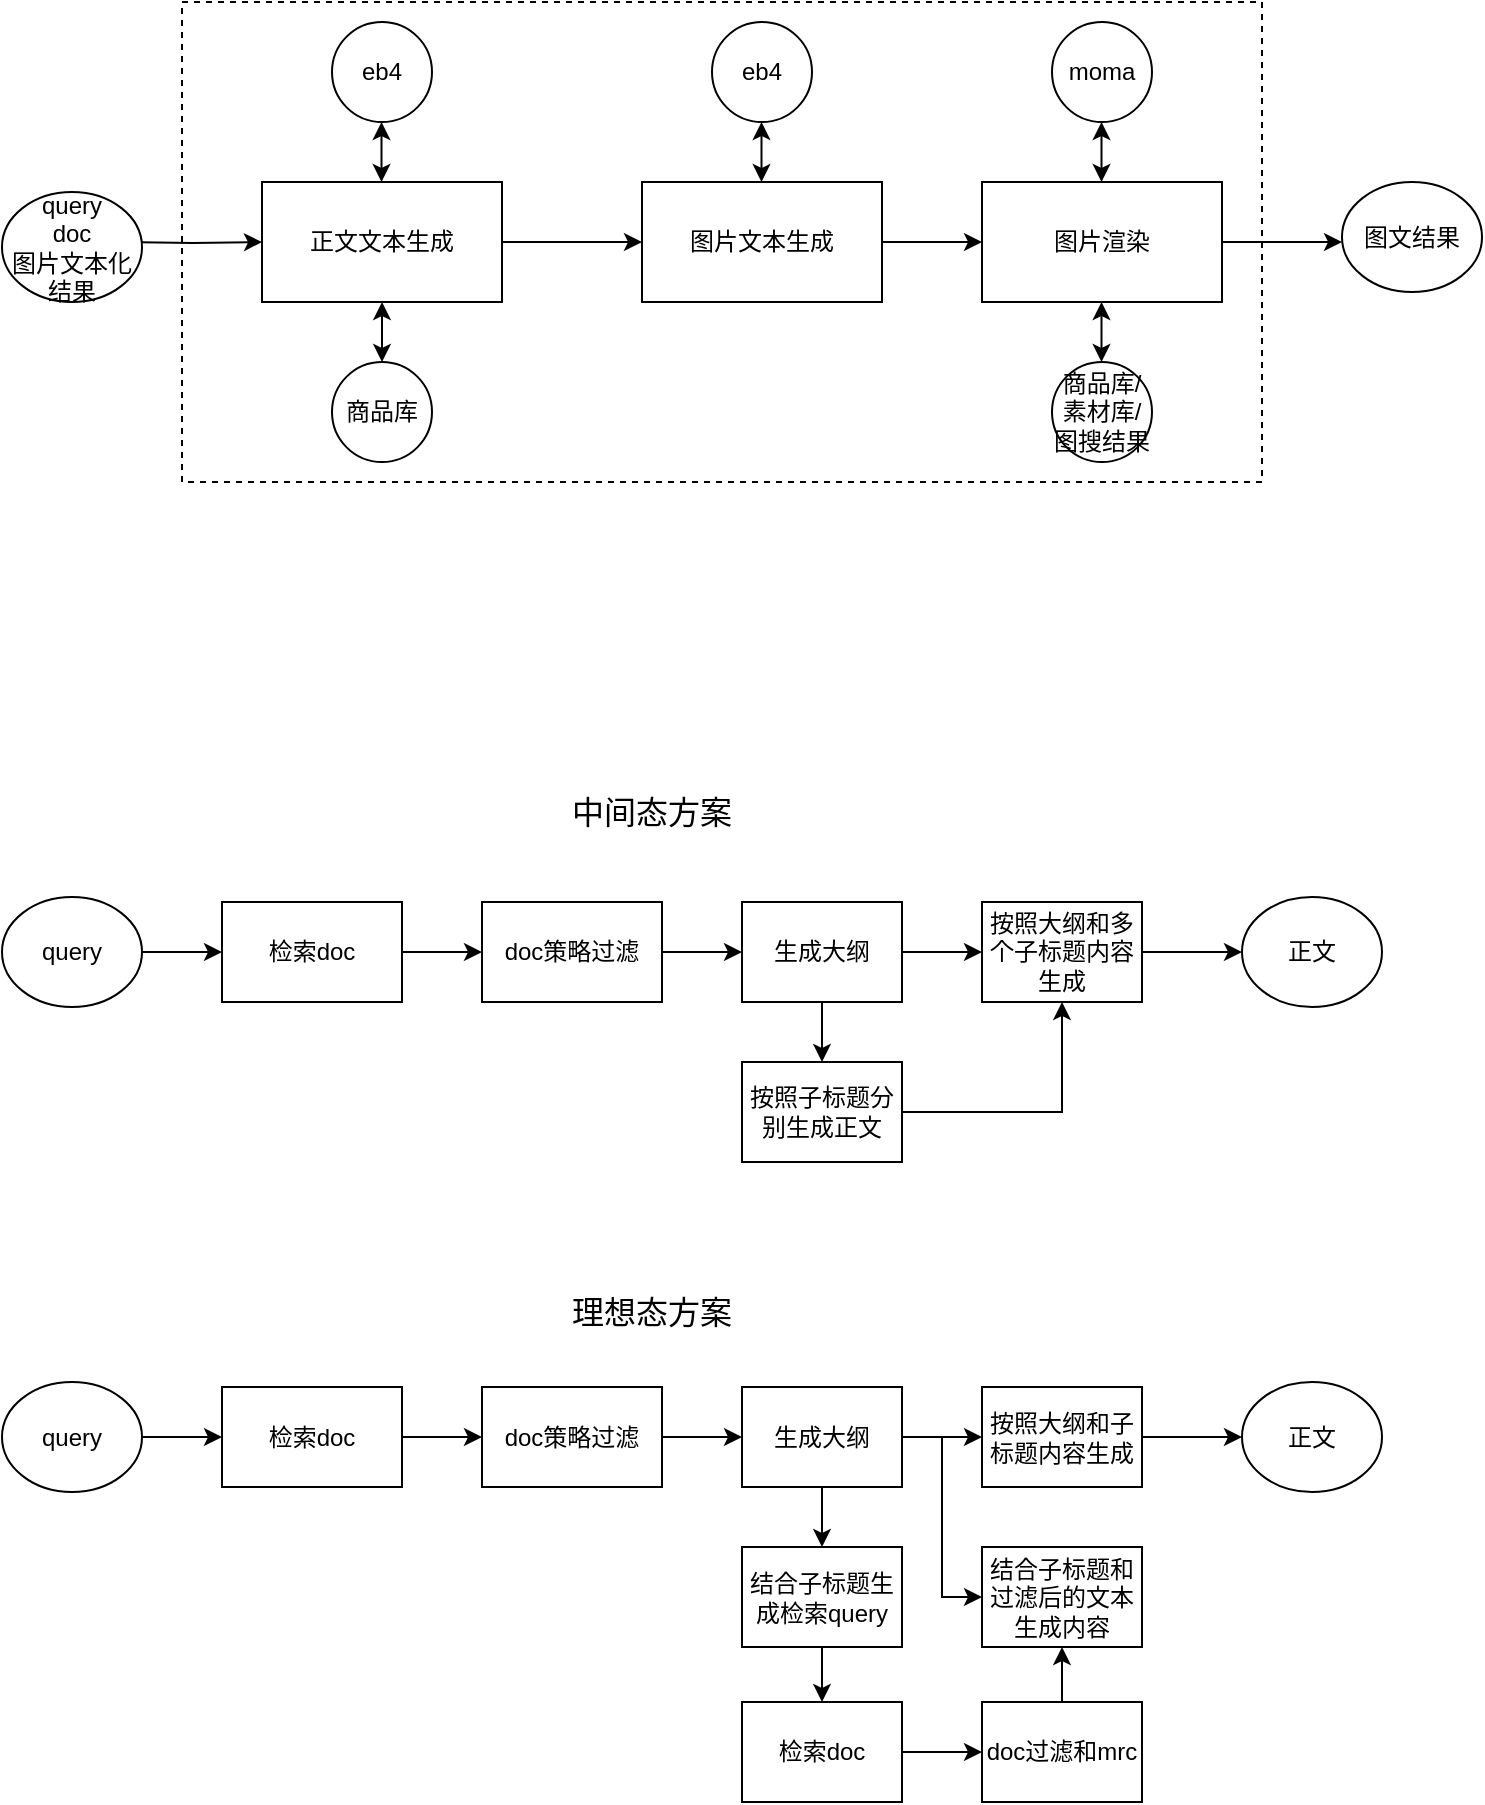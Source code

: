 <mxfile version="24.0.7" type="github">
  <diagram name="第 1 页" id="sWyoC19I4RydiqZFY0lz">
    <mxGraphModel dx="1060" dy="621" grid="1" gridSize="10" guides="1" tooltips="1" connect="1" arrows="1" fold="1" page="1" pageScale="1" pageWidth="1654" pageHeight="2336" math="0" shadow="0">
      <root>
        <mxCell id="0" />
        <mxCell id="1" parent="0" />
        <mxCell id="mlmCI0FPLl2TW3I2DfcZ-27" value="" style="rounded=0;whiteSpace=wrap;html=1;dashed=1;" parent="1" vertex="1">
          <mxGeometry x="400" y="230" width="540" height="240" as="geometry" />
        </mxCell>
        <mxCell id="mlmCI0FPLl2TW3I2DfcZ-1" value="商品库" style="ellipse;whiteSpace=wrap;html=1;aspect=fixed;" parent="1" vertex="1">
          <mxGeometry x="475" y="410" width="50" height="50" as="geometry" />
        </mxCell>
        <mxCell id="mlmCI0FPLl2TW3I2DfcZ-4" value="" style="edgeStyle=orthogonalEdgeStyle;rounded=0;orthogonalLoop=1;jettySize=auto;html=1;" parent="1" target="mlmCI0FPLl2TW3I2DfcZ-3" edge="1">
          <mxGeometry relative="1" as="geometry">
            <mxPoint x="370" y="350" as="sourcePoint" />
          </mxGeometry>
        </mxCell>
        <mxCell id="mlmCI0FPLl2TW3I2DfcZ-7" value="" style="edgeStyle=orthogonalEdgeStyle;rounded=0;orthogonalLoop=1;jettySize=auto;html=1;" parent="1" source="mlmCI0FPLl2TW3I2DfcZ-3" target="mlmCI0FPLl2TW3I2DfcZ-5" edge="1">
          <mxGeometry relative="1" as="geometry" />
        </mxCell>
        <mxCell id="mlmCI0FPLl2TW3I2DfcZ-3" value="正文文本生成" style="rounded=0;whiteSpace=wrap;html=1;" parent="1" vertex="1">
          <mxGeometry x="440" y="320" width="120" height="60" as="geometry" />
        </mxCell>
        <mxCell id="mlmCI0FPLl2TW3I2DfcZ-8" value="" style="edgeStyle=orthogonalEdgeStyle;rounded=0;orthogonalLoop=1;jettySize=auto;html=1;" parent="1" source="mlmCI0FPLl2TW3I2DfcZ-5" target="mlmCI0FPLl2TW3I2DfcZ-6" edge="1">
          <mxGeometry relative="1" as="geometry" />
        </mxCell>
        <mxCell id="mlmCI0FPLl2TW3I2DfcZ-5" value="图片文本生成" style="rounded=0;whiteSpace=wrap;html=1;" parent="1" vertex="1">
          <mxGeometry x="630" y="320" width="120" height="60" as="geometry" />
        </mxCell>
        <mxCell id="mlmCI0FPLl2TW3I2DfcZ-22" value="" style="edgeStyle=orthogonalEdgeStyle;rounded=0;orthogonalLoop=1;jettySize=auto;html=1;" parent="1" source="mlmCI0FPLl2TW3I2DfcZ-6" edge="1">
          <mxGeometry relative="1" as="geometry">
            <mxPoint x="980" y="350" as="targetPoint" />
          </mxGeometry>
        </mxCell>
        <mxCell id="mlmCI0FPLl2TW3I2DfcZ-6" value="图片渲染" style="rounded=0;whiteSpace=wrap;html=1;" parent="1" vertex="1">
          <mxGeometry x="800" y="320" width="120" height="60" as="geometry" />
        </mxCell>
        <mxCell id="mlmCI0FPLl2TW3I2DfcZ-9" value="eb4" style="ellipse;whiteSpace=wrap;html=1;aspect=fixed;" parent="1" vertex="1">
          <mxGeometry x="475" y="240" width="50" height="50" as="geometry" />
        </mxCell>
        <mxCell id="mlmCI0FPLl2TW3I2DfcZ-11" value="eb4" style="ellipse;whiteSpace=wrap;html=1;aspect=fixed;" parent="1" vertex="1">
          <mxGeometry x="665" y="240" width="50" height="50" as="geometry" />
        </mxCell>
        <mxCell id="mlmCI0FPLl2TW3I2DfcZ-12" value="moma" style="ellipse;whiteSpace=wrap;html=1;aspect=fixed;" parent="1" vertex="1">
          <mxGeometry x="835" y="240" width="50" height="50" as="geometry" />
        </mxCell>
        <mxCell id="mlmCI0FPLl2TW3I2DfcZ-14" value="商品库/素材库/&lt;br&gt;图搜结果" style="ellipse;whiteSpace=wrap;html=1;aspect=fixed;" parent="1" vertex="1">
          <mxGeometry x="835" y="410" width="50" height="50" as="geometry" />
        </mxCell>
        <mxCell id="mlmCI0FPLl2TW3I2DfcZ-16" value="" style="endArrow=classic;startArrow=classic;html=1;rounded=0;entryX=0.5;entryY=1;entryDx=0;entryDy=0;exitX=0.5;exitY=0;exitDx=0;exitDy=0;" parent="1" source="mlmCI0FPLl2TW3I2DfcZ-1" target="mlmCI0FPLl2TW3I2DfcZ-3" edge="1">
          <mxGeometry width="50" height="50" relative="1" as="geometry">
            <mxPoint x="700" y="430" as="sourcePoint" />
            <mxPoint x="750" y="380" as="targetPoint" />
          </mxGeometry>
        </mxCell>
        <mxCell id="mlmCI0FPLl2TW3I2DfcZ-17" value="" style="endArrow=classic;startArrow=classic;html=1;rounded=0;entryX=0.5;entryY=1;entryDx=0;entryDy=0;exitX=0.5;exitY=0;exitDx=0;exitDy=0;" parent="1" edge="1">
          <mxGeometry width="50" height="50" relative="1" as="geometry">
            <mxPoint x="499.75" y="320" as="sourcePoint" />
            <mxPoint x="499.75" y="290" as="targetPoint" />
          </mxGeometry>
        </mxCell>
        <mxCell id="mlmCI0FPLl2TW3I2DfcZ-18" value="" style="endArrow=classic;startArrow=classic;html=1;rounded=0;entryX=0.5;entryY=1;entryDx=0;entryDy=0;exitX=0.5;exitY=0;exitDx=0;exitDy=0;" parent="1" edge="1">
          <mxGeometry width="50" height="50" relative="1" as="geometry">
            <mxPoint x="689.75" y="320" as="sourcePoint" />
            <mxPoint x="689.75" y="290" as="targetPoint" />
          </mxGeometry>
        </mxCell>
        <mxCell id="mlmCI0FPLl2TW3I2DfcZ-19" value="" style="endArrow=classic;startArrow=classic;html=1;rounded=0;entryX=0.5;entryY=1;entryDx=0;entryDy=0;exitX=0.5;exitY=0;exitDx=0;exitDy=0;" parent="1" edge="1">
          <mxGeometry width="50" height="50" relative="1" as="geometry">
            <mxPoint x="859.75" y="320" as="sourcePoint" />
            <mxPoint x="859.75" y="290" as="targetPoint" />
          </mxGeometry>
        </mxCell>
        <mxCell id="mlmCI0FPLl2TW3I2DfcZ-20" value="" style="endArrow=classic;startArrow=classic;html=1;rounded=0;entryX=0.5;entryY=1;entryDx=0;entryDy=0;exitX=0.5;exitY=0;exitDx=0;exitDy=0;" parent="1" edge="1">
          <mxGeometry width="50" height="50" relative="1" as="geometry">
            <mxPoint x="859.75" y="410" as="sourcePoint" />
            <mxPoint x="859.75" y="380" as="targetPoint" />
          </mxGeometry>
        </mxCell>
        <mxCell id="mlmCI0FPLl2TW3I2DfcZ-23" value="query&lt;br&gt;doc&lt;br&gt;图片文本化结果" style="ellipse;whiteSpace=wrap;html=1;" parent="1" vertex="1">
          <mxGeometry x="310" y="325" width="70" height="55" as="geometry" />
        </mxCell>
        <mxCell id="mlmCI0FPLl2TW3I2DfcZ-24" value="图文结果" style="ellipse;whiteSpace=wrap;html=1;" parent="1" vertex="1">
          <mxGeometry x="980" y="320" width="70" height="55" as="geometry" />
        </mxCell>
        <mxCell id="qne7D24VlyjvxlRwsbEC-5" value="" style="edgeStyle=orthogonalEdgeStyle;rounded=0;orthogonalLoop=1;jettySize=auto;html=1;" edge="1" parent="1" source="qne7D24VlyjvxlRwsbEC-1" target="qne7D24VlyjvxlRwsbEC-3">
          <mxGeometry relative="1" as="geometry" />
        </mxCell>
        <mxCell id="qne7D24VlyjvxlRwsbEC-1" value="query" style="ellipse;whiteSpace=wrap;html=1;" vertex="1" parent="1">
          <mxGeometry x="310" y="677.5" width="70" height="55" as="geometry" />
        </mxCell>
        <mxCell id="qne7D24VlyjvxlRwsbEC-7" value="" style="edgeStyle=orthogonalEdgeStyle;rounded=0;orthogonalLoop=1;jettySize=auto;html=1;" edge="1" parent="1" source="qne7D24VlyjvxlRwsbEC-3" target="qne7D24VlyjvxlRwsbEC-6">
          <mxGeometry relative="1" as="geometry" />
        </mxCell>
        <mxCell id="qne7D24VlyjvxlRwsbEC-3" value="检索doc" style="rounded=0;whiteSpace=wrap;html=1;" vertex="1" parent="1">
          <mxGeometry x="420" y="680" width="90" height="50" as="geometry" />
        </mxCell>
        <mxCell id="qne7D24VlyjvxlRwsbEC-9" value="" style="edgeStyle=orthogonalEdgeStyle;rounded=0;orthogonalLoop=1;jettySize=auto;html=1;" edge="1" parent="1" source="qne7D24VlyjvxlRwsbEC-6" target="qne7D24VlyjvxlRwsbEC-8">
          <mxGeometry relative="1" as="geometry" />
        </mxCell>
        <mxCell id="qne7D24VlyjvxlRwsbEC-6" value="doc策略过滤" style="rounded=0;whiteSpace=wrap;html=1;" vertex="1" parent="1">
          <mxGeometry x="550" y="680" width="90" height="50" as="geometry" />
        </mxCell>
        <mxCell id="qne7D24VlyjvxlRwsbEC-11" value="" style="edgeStyle=orthogonalEdgeStyle;rounded=0;orthogonalLoop=1;jettySize=auto;html=1;" edge="1" parent="1" source="qne7D24VlyjvxlRwsbEC-8" target="qne7D24VlyjvxlRwsbEC-10">
          <mxGeometry relative="1" as="geometry" />
        </mxCell>
        <mxCell id="qne7D24VlyjvxlRwsbEC-14" value="" style="edgeStyle=orthogonalEdgeStyle;rounded=0;orthogonalLoop=1;jettySize=auto;html=1;" edge="1" parent="1" source="qne7D24VlyjvxlRwsbEC-8" target="qne7D24VlyjvxlRwsbEC-12">
          <mxGeometry relative="1" as="geometry" />
        </mxCell>
        <mxCell id="qne7D24VlyjvxlRwsbEC-8" value="生成大纲" style="rounded=0;whiteSpace=wrap;html=1;" vertex="1" parent="1">
          <mxGeometry x="680" y="680" width="80" height="50" as="geometry" />
        </mxCell>
        <mxCell id="qne7D24VlyjvxlRwsbEC-13" style="edgeStyle=orthogonalEdgeStyle;rounded=0;orthogonalLoop=1;jettySize=auto;html=1;" edge="1" parent="1" source="qne7D24VlyjvxlRwsbEC-10" target="qne7D24VlyjvxlRwsbEC-12">
          <mxGeometry relative="1" as="geometry" />
        </mxCell>
        <mxCell id="qne7D24VlyjvxlRwsbEC-10" value="按照子标题分别生成正文" style="rounded=0;whiteSpace=wrap;html=1;" vertex="1" parent="1">
          <mxGeometry x="680" y="760" width="80" height="50" as="geometry" />
        </mxCell>
        <mxCell id="qne7D24VlyjvxlRwsbEC-16" value="" style="edgeStyle=orthogonalEdgeStyle;rounded=0;orthogonalLoop=1;jettySize=auto;html=1;" edge="1" parent="1" source="qne7D24VlyjvxlRwsbEC-12" target="qne7D24VlyjvxlRwsbEC-15">
          <mxGeometry relative="1" as="geometry" />
        </mxCell>
        <mxCell id="qne7D24VlyjvxlRwsbEC-12" value="按照大纲和多个子标题内容生成" style="rounded=0;whiteSpace=wrap;html=1;" vertex="1" parent="1">
          <mxGeometry x="800" y="680" width="80" height="50" as="geometry" />
        </mxCell>
        <mxCell id="qne7D24VlyjvxlRwsbEC-15" value="正文" style="ellipse;whiteSpace=wrap;html=1;" vertex="1" parent="1">
          <mxGeometry x="930" y="677.5" width="70" height="55" as="geometry" />
        </mxCell>
        <mxCell id="qne7D24VlyjvxlRwsbEC-17" value="&lt;font style=&quot;font-size: 16px;&quot;&gt;中间态方案&lt;/font&gt;" style="text;html=1;align=center;verticalAlign=middle;whiteSpace=wrap;rounded=0;" vertex="1" parent="1">
          <mxGeometry x="580" y="620" width="110" height="30" as="geometry" />
        </mxCell>
        <mxCell id="qne7D24VlyjvxlRwsbEC-19" value="&lt;span style=&quot;font-size: 16px;&quot;&gt;理想态方案&lt;/span&gt;" style="text;html=1;align=center;verticalAlign=middle;whiteSpace=wrap;rounded=0;" vertex="1" parent="1">
          <mxGeometry x="580" y="870" width="110" height="30" as="geometry" />
        </mxCell>
        <mxCell id="qne7D24VlyjvxlRwsbEC-23" value="" style="edgeStyle=orthogonalEdgeStyle;rounded=0;orthogonalLoop=1;jettySize=auto;html=1;" edge="1" parent="1" source="qne7D24VlyjvxlRwsbEC-24" target="qne7D24VlyjvxlRwsbEC-26">
          <mxGeometry relative="1" as="geometry" />
        </mxCell>
        <mxCell id="qne7D24VlyjvxlRwsbEC-24" value="query" style="ellipse;whiteSpace=wrap;html=1;" vertex="1" parent="1">
          <mxGeometry x="310" y="920" width="70" height="55" as="geometry" />
        </mxCell>
        <mxCell id="qne7D24VlyjvxlRwsbEC-25" value="" style="edgeStyle=orthogonalEdgeStyle;rounded=0;orthogonalLoop=1;jettySize=auto;html=1;" edge="1" parent="1" source="qne7D24VlyjvxlRwsbEC-26" target="qne7D24VlyjvxlRwsbEC-28">
          <mxGeometry relative="1" as="geometry" />
        </mxCell>
        <mxCell id="qne7D24VlyjvxlRwsbEC-26" value="检索doc" style="rounded=0;whiteSpace=wrap;html=1;" vertex="1" parent="1">
          <mxGeometry x="420" y="922.5" width="90" height="50" as="geometry" />
        </mxCell>
        <mxCell id="qne7D24VlyjvxlRwsbEC-27" value="" style="edgeStyle=orthogonalEdgeStyle;rounded=0;orthogonalLoop=1;jettySize=auto;html=1;" edge="1" parent="1" source="qne7D24VlyjvxlRwsbEC-28" target="qne7D24VlyjvxlRwsbEC-31">
          <mxGeometry relative="1" as="geometry" />
        </mxCell>
        <mxCell id="qne7D24VlyjvxlRwsbEC-28" value="doc策略过滤" style="rounded=0;whiteSpace=wrap;html=1;" vertex="1" parent="1">
          <mxGeometry x="550" y="922.5" width="90" height="50" as="geometry" />
        </mxCell>
        <mxCell id="qne7D24VlyjvxlRwsbEC-29" value="" style="edgeStyle=orthogonalEdgeStyle;rounded=0;orthogonalLoop=1;jettySize=auto;html=1;" edge="1" parent="1" source="qne7D24VlyjvxlRwsbEC-31" target="qne7D24VlyjvxlRwsbEC-33">
          <mxGeometry relative="1" as="geometry" />
        </mxCell>
        <mxCell id="qne7D24VlyjvxlRwsbEC-30" value="" style="edgeStyle=orthogonalEdgeStyle;rounded=0;orthogonalLoop=1;jettySize=auto;html=1;" edge="1" parent="1" source="qne7D24VlyjvxlRwsbEC-31" target="qne7D24VlyjvxlRwsbEC-35">
          <mxGeometry relative="1" as="geometry" />
        </mxCell>
        <mxCell id="qne7D24VlyjvxlRwsbEC-45" style="edgeStyle=orthogonalEdgeStyle;rounded=0;orthogonalLoop=1;jettySize=auto;html=1;entryX=0;entryY=0.5;entryDx=0;entryDy=0;" edge="1" parent="1" source="qne7D24VlyjvxlRwsbEC-31" target="qne7D24VlyjvxlRwsbEC-43">
          <mxGeometry relative="1" as="geometry">
            <Array as="points">
              <mxPoint x="780" y="948" />
              <mxPoint x="780" y="1028" />
            </Array>
          </mxGeometry>
        </mxCell>
        <mxCell id="qne7D24VlyjvxlRwsbEC-31" value="生成大纲" style="rounded=0;whiteSpace=wrap;html=1;" vertex="1" parent="1">
          <mxGeometry x="680" y="922.5" width="80" height="50" as="geometry" />
        </mxCell>
        <mxCell id="qne7D24VlyjvxlRwsbEC-38" value="" style="edgeStyle=orthogonalEdgeStyle;rounded=0;orthogonalLoop=1;jettySize=auto;html=1;" edge="1" parent="1" source="qne7D24VlyjvxlRwsbEC-33" target="qne7D24VlyjvxlRwsbEC-37">
          <mxGeometry relative="1" as="geometry" />
        </mxCell>
        <mxCell id="qne7D24VlyjvxlRwsbEC-33" value="结合子标题生成检索query" style="rounded=0;whiteSpace=wrap;html=1;" vertex="1" parent="1">
          <mxGeometry x="680" y="1002.5" width="80" height="50" as="geometry" />
        </mxCell>
        <mxCell id="qne7D24VlyjvxlRwsbEC-34" value="" style="edgeStyle=orthogonalEdgeStyle;rounded=0;orthogonalLoop=1;jettySize=auto;html=1;" edge="1" parent="1" source="qne7D24VlyjvxlRwsbEC-35" target="qne7D24VlyjvxlRwsbEC-36">
          <mxGeometry relative="1" as="geometry" />
        </mxCell>
        <mxCell id="qne7D24VlyjvxlRwsbEC-35" value="按照大纲和子标题内容生成" style="rounded=0;whiteSpace=wrap;html=1;" vertex="1" parent="1">
          <mxGeometry x="800" y="922.5" width="80" height="50" as="geometry" />
        </mxCell>
        <mxCell id="qne7D24VlyjvxlRwsbEC-36" value="正文" style="ellipse;whiteSpace=wrap;html=1;" vertex="1" parent="1">
          <mxGeometry x="930" y="920" width="70" height="55" as="geometry" />
        </mxCell>
        <mxCell id="qne7D24VlyjvxlRwsbEC-42" value="" style="edgeStyle=orthogonalEdgeStyle;rounded=0;orthogonalLoop=1;jettySize=auto;html=1;" edge="1" parent="1" source="qne7D24VlyjvxlRwsbEC-37" target="qne7D24VlyjvxlRwsbEC-41">
          <mxGeometry relative="1" as="geometry" />
        </mxCell>
        <mxCell id="qne7D24VlyjvxlRwsbEC-37" value="检索doc" style="rounded=0;whiteSpace=wrap;html=1;" vertex="1" parent="1">
          <mxGeometry x="680" y="1080" width="80" height="50" as="geometry" />
        </mxCell>
        <mxCell id="qne7D24VlyjvxlRwsbEC-44" value="" style="edgeStyle=orthogonalEdgeStyle;rounded=0;orthogonalLoop=1;jettySize=auto;html=1;" edge="1" parent="1" source="qne7D24VlyjvxlRwsbEC-41" target="qne7D24VlyjvxlRwsbEC-43">
          <mxGeometry relative="1" as="geometry" />
        </mxCell>
        <mxCell id="qne7D24VlyjvxlRwsbEC-41" value="doc过滤和mrc" style="rounded=0;whiteSpace=wrap;html=1;" vertex="1" parent="1">
          <mxGeometry x="800" y="1080" width="80" height="50" as="geometry" />
        </mxCell>
        <mxCell id="qne7D24VlyjvxlRwsbEC-43" value="结合子标题和过滤后的文本生成内容" style="rounded=0;whiteSpace=wrap;html=1;" vertex="1" parent="1">
          <mxGeometry x="800" y="1002.5" width="80" height="50" as="geometry" />
        </mxCell>
      </root>
    </mxGraphModel>
  </diagram>
</mxfile>
